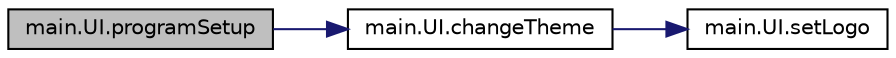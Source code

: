 digraph "main.UI.programSetup"
{
 // LATEX_PDF_SIZE
  edge [fontname="Helvetica",fontsize="10",labelfontname="Helvetica",labelfontsize="10"];
  node [fontname="Helvetica",fontsize="10",shape=record];
  rankdir="LR";
  Node1 [label="main.UI.programSetup",height=0.2,width=0.4,color="black", fillcolor="grey75", style="filled", fontcolor="black",tooltip=" "];
  Node1 -> Node2 [color="midnightblue",fontsize="10",style="solid",fontname="Helvetica"];
  Node2 [label="main.UI.changeTheme",height=0.2,width=0.4,color="black", fillcolor="white", style="filled",URL="$classmain_1_1_u_i.html#abbc304da3fb7f4bf17ac1769855f8fa9",tooltip="THEME FUNCTIONS ######."];
  Node2 -> Node3 [color="midnightblue",fontsize="10",style="solid",fontname="Helvetica"];
  Node3 [label="main.UI.setLogo",height=0.2,width=0.4,color="black", fillcolor="white", style="filled",URL="$classmain_1_1_u_i.html#aee69a0185b86b6ba7189eb37b15b1ba4",tooltip=" "];
}
